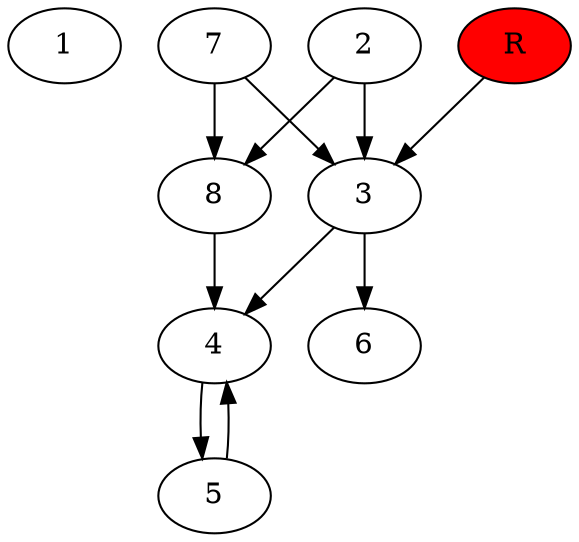 digraph prb41954 {
	1
	2
	3
	4
	5
	6
	7
	8
	R [fillcolor="#ff0000" style=filled]
	2 -> 3
	2 -> 8
	3 -> 4
	3 -> 6
	4 -> 5
	5 -> 4
	7 -> 3
	7 -> 8
	8 -> 4
	R -> 3
}
